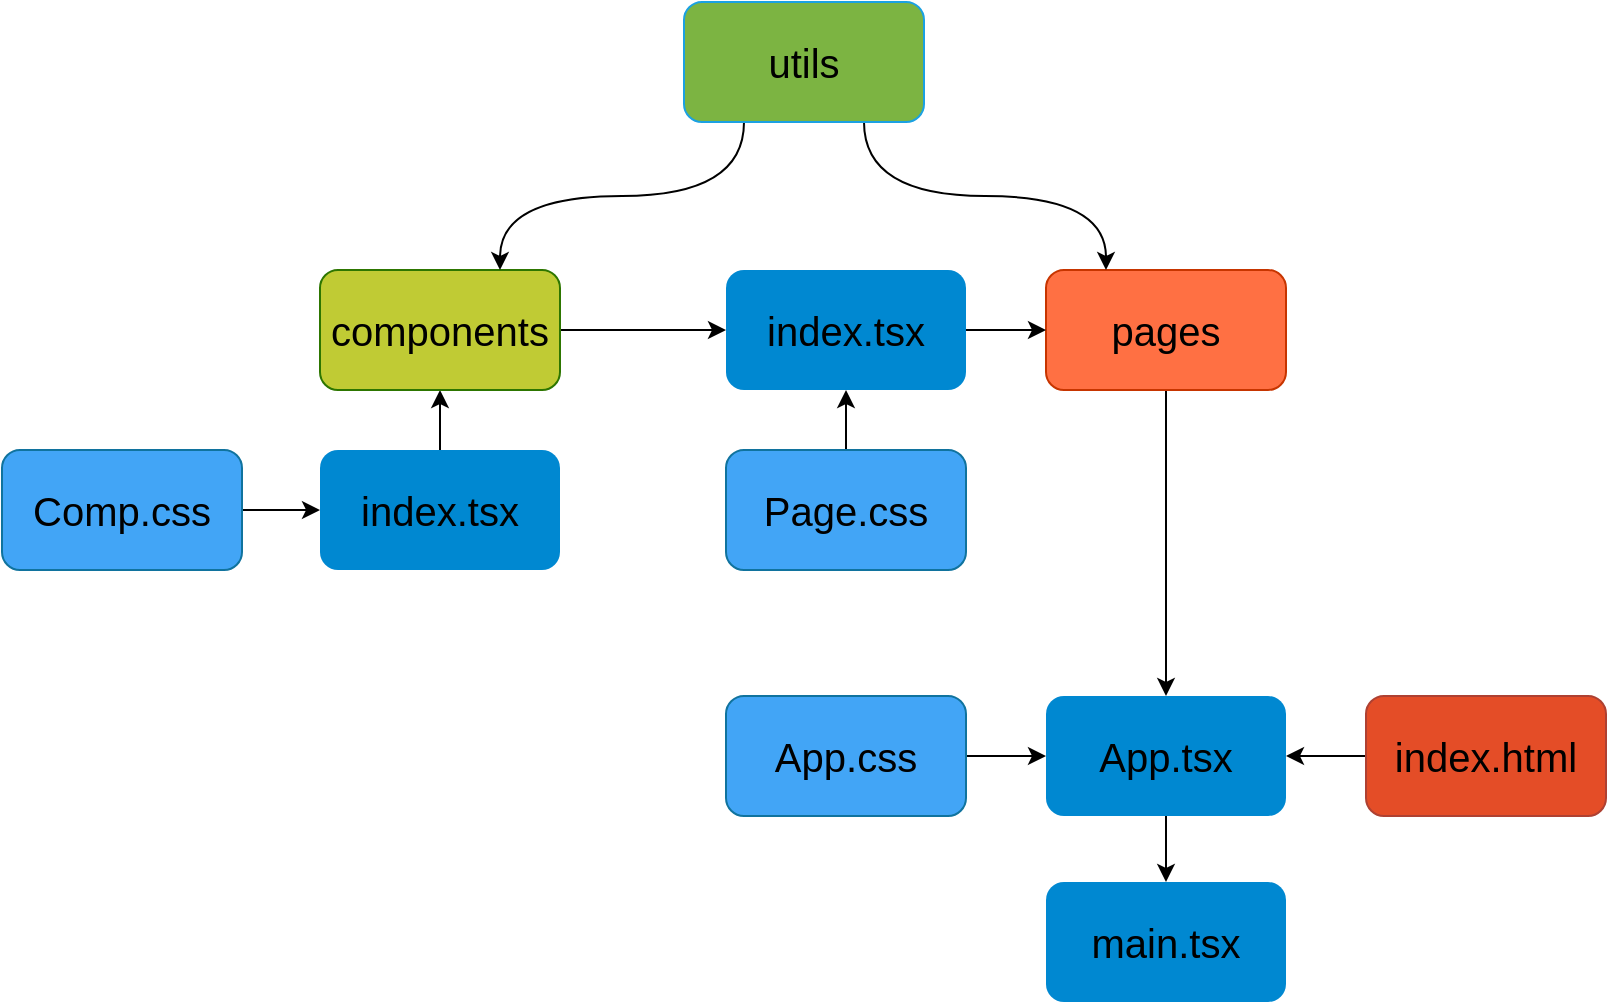 <mxfile>
    <diagram id="_fO-0qVLtvQtgHuVrZ_L" name="Page-1">
        <mxGraphModel dx="884" dy="767" grid="0" gridSize="10" guides="1" tooltips="1" connect="1" arrows="1" fold="1" page="1" pageScale="1" pageWidth="850" pageHeight="1100" background="#ffffff" math="0" shadow="0">
            <root>
                <mxCell id="0"/>
                <mxCell id="1" parent="0"/>
                <mxCell id="79" style="edgeStyle=none;html=1;exitX=0;exitY=0.5;exitDx=0;exitDy=0;entryX=1;entryY=0.5;entryDx=0;entryDy=0;strokeColor=#000000;" edge="1" parent="1" source="57" target="74">
                    <mxGeometry relative="1" as="geometry"/>
                </mxCell>
                <mxCell id="57" value="index.html" style="rounded=1;whiteSpace=wrap;html=1;hachureGap=4;fontFamily=Helvetica;fontSize=20;labelBackgroundColor=none;shadow=0;fillColor=#E44D27;strokeColor=#ae4132;fontColor=#000000;" parent="1" vertex="1">
                    <mxGeometry x="706" y="657" width="120" height="60" as="geometry"/>
                </mxCell>
                <mxCell id="61" value="main.tsx" style="rounded=1;whiteSpace=wrap;html=1;hachureGap=4;fontFamily=Helvetica;fontSize=20;labelBackgroundColor=none;shadow=0;fillColor=#0088d1;strokeColor=none;fontColor=#000000;" parent="1" vertex="1">
                    <mxGeometry x="546" y="750" width="120" height="60" as="geometry"/>
                </mxCell>
                <mxCell id="77" style="edgeStyle=none;html=1;exitX=1;exitY=0.5;exitDx=0;exitDy=0;entryX=0;entryY=0.5;entryDx=0;entryDy=0;strokeColor=#000000;" parent="1" source="68" target="74" edge="1">
                    <mxGeometry relative="1" as="geometry"/>
                </mxCell>
                <mxCell id="68" value="App.css" style="rounded=1;whiteSpace=wrap;html=1;hachureGap=4;fontFamily=Helvetica;fontSize=20;labelBackgroundColor=none;shadow=0;fillColor=#42a5f6;strokeColor=#10739e;fontColor=#000000;" parent="1" vertex="1">
                    <mxGeometry x="386" y="657" width="120" height="60" as="geometry"/>
                </mxCell>
                <mxCell id="75" style="edgeStyle=none;html=1;exitX=0.5;exitY=1;exitDx=0;exitDy=0;entryX=0.5;entryY=0;entryDx=0;entryDy=0;strokeColor=#000000;" parent="1" source="74" target="61" edge="1">
                    <mxGeometry relative="1" as="geometry"/>
                </mxCell>
                <mxCell id="74" value="App.tsx" style="rounded=1;whiteSpace=wrap;html=1;hachureGap=4;fontFamily=Helvetica;fontSize=20;labelBackgroundColor=none;shadow=0;fillColor=#0088d1;strokeColor=none;fontColor=#000000;" parent="1" vertex="1">
                    <mxGeometry x="546" y="657" width="120" height="60" as="geometry"/>
                </mxCell>
                <mxCell id="81" style="edgeStyle=none;html=1;exitX=0.5;exitY=1;exitDx=0;exitDy=0;entryX=0.5;entryY=0;entryDx=0;entryDy=0;strokeColor=#000000;fontSize=20;" edge="1" parent="1" source="80" target="74">
                    <mxGeometry relative="1" as="geometry"/>
                </mxCell>
                <mxCell id="80" value="&lt;span style=&quot;font-size: 20px;&quot;&gt;pages&lt;/span&gt;" style="rounded=1;whiteSpace=wrap;html=1;fillColor=#ff7043;fontColor=#000000;strokeColor=#C73500;" vertex="1" parent="1">
                    <mxGeometry x="546" y="444" width="120" height="60" as="geometry"/>
                </mxCell>
                <mxCell id="83" style="edgeStyle=none;html=1;exitX=1;exitY=0.5;exitDx=0;exitDy=0;entryX=0;entryY=0.5;entryDx=0;entryDy=0;strokeColor=#000000;fontSize=20;" edge="1" parent="1" source="82" target="80">
                    <mxGeometry relative="1" as="geometry"/>
                </mxCell>
                <mxCell id="86" value="" style="edgeStyle=none;html=1;strokeColor=#000000;fontSize=20;fontColor=#000000;startArrow=classic;startFill=1;endArrow=none;endFill=0;" edge="1" parent="1" source="82" target="85">
                    <mxGeometry relative="1" as="geometry"/>
                </mxCell>
                <mxCell id="88" value="" style="edgeStyle=none;html=1;strokeColor=#000000;fontSize=20;fontColor=#000000;startArrow=classic;startFill=1;endArrow=none;endFill=0;" edge="1" parent="1" source="82" target="87">
                    <mxGeometry relative="1" as="geometry"/>
                </mxCell>
                <mxCell id="82" value="&lt;font color=&quot;#000000&quot;&gt;index.tsx&lt;/font&gt;" style="rounded=1;whiteSpace=wrap;html=1;fontSize=20;fillColor=#0088d1;strokeColor=none;" vertex="1" parent="1">
                    <mxGeometry x="386" y="444" width="120" height="60" as="geometry"/>
                </mxCell>
                <mxCell id="85" value="&lt;font&gt;Page.css&lt;br&gt;&lt;/font&gt;" style="rounded=1;whiteSpace=wrap;html=1;fontSize=20;fillColor=#42a5f6;strokeColor=#10739e;fontColor=#000000;" vertex="1" parent="1">
                    <mxGeometry x="386" y="534" width="120" height="60" as="geometry"/>
                </mxCell>
                <mxCell id="90" value="" style="edgeStyle=none;html=1;strokeColor=#000000;fontSize=20;fontColor=#FFFFFF;startArrow=classic;startFill=1;endArrow=none;endFill=0;" edge="1" parent="1" source="87" target="89">
                    <mxGeometry relative="1" as="geometry"/>
                </mxCell>
                <mxCell id="87" value="&lt;font color=&quot;#000000&quot;&gt;components&lt;/font&gt;" style="rounded=1;whiteSpace=wrap;html=1;fontSize=20;fillColor=#C0CB34;strokeColor=#2D7600;fontColor=#ffffff;" vertex="1" parent="1">
                    <mxGeometry x="183" y="444" width="120" height="60" as="geometry"/>
                </mxCell>
                <mxCell id="93" style="edgeStyle=none;html=1;exitX=0;exitY=0.5;exitDx=0;exitDy=0;entryX=1;entryY=0.5;entryDx=0;entryDy=0;strokeColor=#000000;fontSize=20;fontColor=#000000;startArrow=classic;startFill=1;endArrow=none;endFill=0;" edge="1" parent="1" source="89" target="91">
                    <mxGeometry relative="1" as="geometry"/>
                </mxCell>
                <mxCell id="89" value="&lt;font color=&quot;#000000&quot;&gt;index.tsx&lt;/font&gt;" style="whiteSpace=wrap;html=1;fontSize=20;fillColor=#0088d1;strokeColor=none;rounded=1;" vertex="1" parent="1">
                    <mxGeometry x="183" y="534" width="120" height="60" as="geometry"/>
                </mxCell>
                <mxCell id="91" value="&lt;font&gt;Comp.css&lt;br&gt;&lt;/font&gt;" style="rounded=1;whiteSpace=wrap;html=1;fontSize=20;fillColor=#42a5f6;strokeColor=#10739e;fontColor=#000000;" vertex="1" parent="1">
                    <mxGeometry x="24" y="534" width="120" height="60" as="geometry"/>
                </mxCell>
                <mxCell id="95" style="edgeStyle=orthogonalEdgeStyle;html=1;exitX=0.25;exitY=1;exitDx=0;exitDy=0;entryX=0.75;entryY=0;entryDx=0;entryDy=0;strokeColor=#000000;fontSize=20;fontColor=#000000;startArrow=none;startFill=0;endArrow=classic;endFill=1;curved=1;" edge="1" parent="1" source="94" target="87">
                    <mxGeometry relative="1" as="geometry"/>
                </mxCell>
                <mxCell id="96" style="edgeStyle=orthogonalEdgeStyle;html=1;exitX=0.75;exitY=1;exitDx=0;exitDy=0;entryX=0.25;entryY=0;entryDx=0;entryDy=0;strokeColor=#000000;fontSize=20;fontColor=#000000;startArrow=none;startFill=0;endArrow=classic;endFill=1;curved=1;" edge="1" parent="1" source="94" target="80">
                    <mxGeometry relative="1" as="geometry"/>
                </mxCell>
                <mxCell id="94" value="utils" style="rounded=1;whiteSpace=wrap;html=1;strokeColor=#1BA1E2;fontSize=20;fontColor=#000000;fillColor=#7cb442;" vertex="1" parent="1">
                    <mxGeometry x="365" y="310" width="120" height="60" as="geometry"/>
                </mxCell>
            </root>
        </mxGraphModel>
    </diagram>
</mxfile>